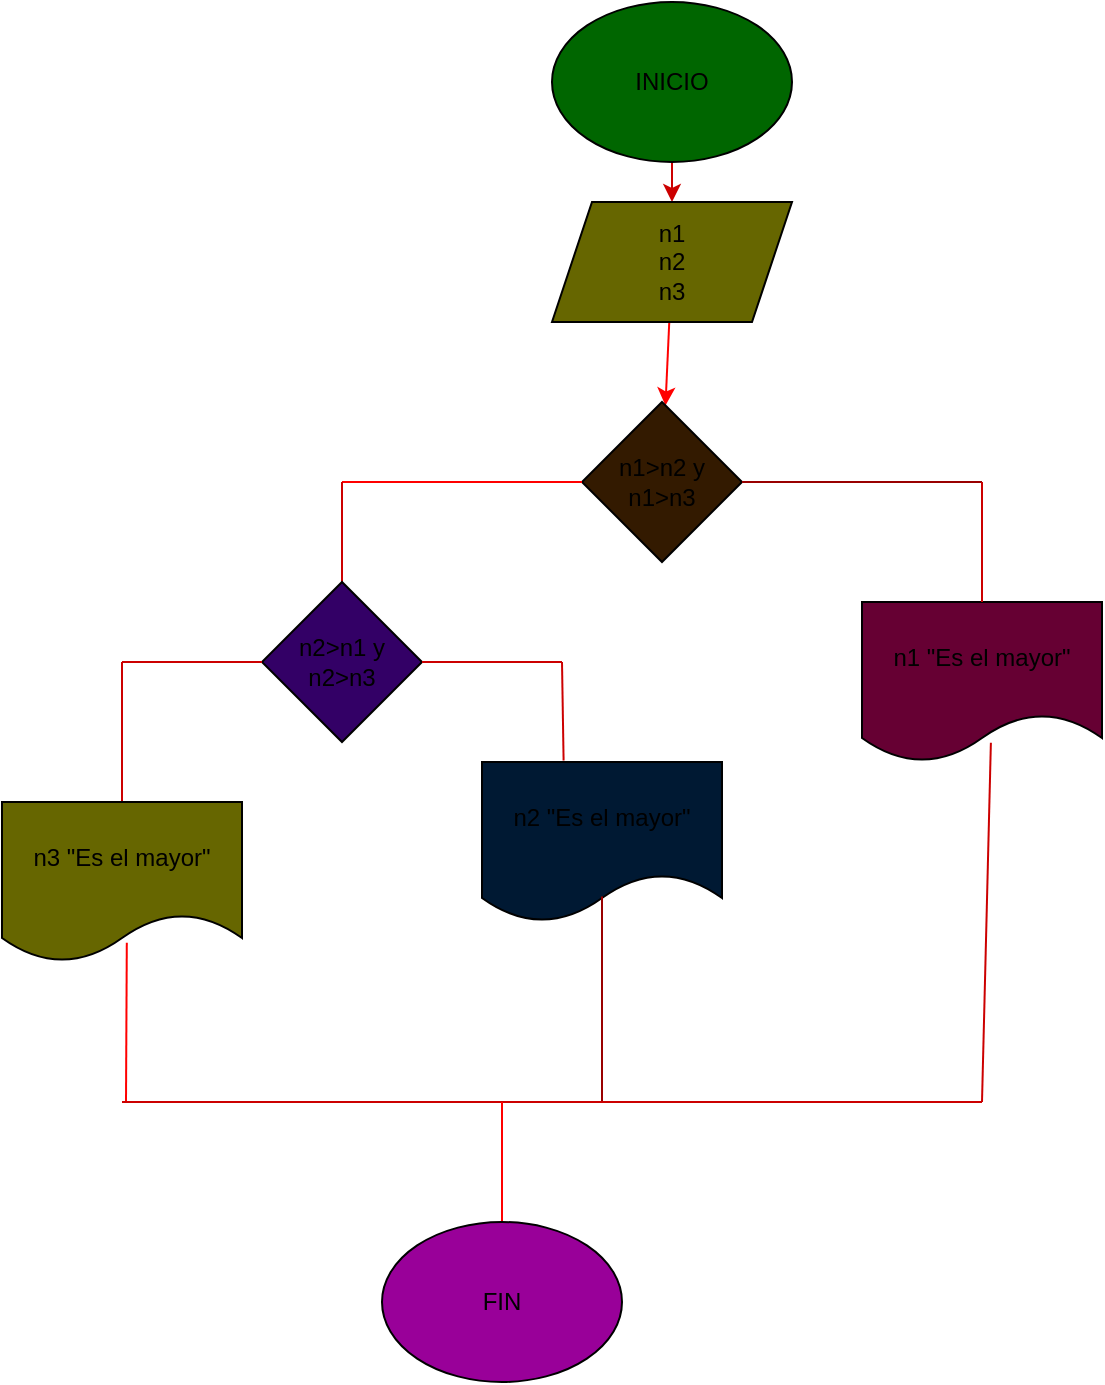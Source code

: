 <mxfile>
    <diagram id="m_zMmPc15LjbaGrJOXDu" name="Page-1">
        <mxGraphModel dx="986" dy="1676" grid="1" gridSize="10" guides="1" tooltips="1" connect="1" arrows="1" fold="1" page="1" pageScale="1" pageWidth="850" pageHeight="1100" math="0" shadow="0">
            <root>
                <mxCell id="0"/>
                <mxCell id="1" parent="0"/>
                <mxCell id="4" value="" style="edgeStyle=none;html=1;strokeColor=#CC0000;" edge="1" parent="1" source="2" target="3">
                    <mxGeometry relative="1" as="geometry"/>
                </mxCell>
                <mxCell id="2" value="INICIO" style="ellipse;whiteSpace=wrap;html=1;fillColor=#006600;" vertex="1" parent="1">
                    <mxGeometry x="365" y="-1080" width="120" height="80" as="geometry"/>
                </mxCell>
                <mxCell id="9" value="" style="edgeStyle=none;html=1;strokeColor=#FF0000;" edge="1" parent="1" source="3" target="8">
                    <mxGeometry relative="1" as="geometry"/>
                </mxCell>
                <mxCell id="3" value="n1&lt;br&gt;n2&lt;br&gt;n3" style="shape=parallelogram;perimeter=parallelogramPerimeter;whiteSpace=wrap;html=1;fixedSize=1;fillColor=#666600;" vertex="1" parent="1">
                    <mxGeometry x="365" y="-980" width="120" height="60" as="geometry"/>
                </mxCell>
                <mxCell id="8" value="n1&amp;gt;n2 y n1&amp;gt;n3" style="rhombus;whiteSpace=wrap;html=1;fillColor=#331A00;" vertex="1" parent="1">
                    <mxGeometry x="380" y="-880" width="80" height="80" as="geometry"/>
                </mxCell>
                <mxCell id="12" value="" style="endArrow=none;html=1;exitX=1;exitY=0.5;exitDx=0;exitDy=0;strokeColor=#990000;" edge="1" parent="1" source="8">
                    <mxGeometry width="50" height="50" relative="1" as="geometry">
                        <mxPoint x="485" y="-810" as="sourcePoint"/>
                        <mxPoint x="580" y="-840" as="targetPoint"/>
                    </mxGeometry>
                </mxCell>
                <mxCell id="14" value="" style="endArrow=none;html=1;entryX=0;entryY=0.5;entryDx=0;entryDy=0;fillColor=#FF3333;strokeColor=#FF0000;" edge="1" parent="1" target="8">
                    <mxGeometry width="50" height="50" relative="1" as="geometry">
                        <mxPoint x="260" y="-840" as="sourcePoint"/>
                        <mxPoint x="330" y="-820" as="targetPoint"/>
                    </mxGeometry>
                </mxCell>
                <mxCell id="43" value="n1 &quot;Es el mayor&quot;" style="shape=document;whiteSpace=wrap;html=1;boundedLbl=1;fillColor=#660033;" vertex="1" parent="1">
                    <mxGeometry x="520" y="-780" width="120" height="80" as="geometry"/>
                </mxCell>
                <mxCell id="44" value="" style="endArrow=none;html=1;exitX=0.5;exitY=0;exitDx=0;exitDy=0;strokeColor=#CC0000;" edge="1" parent="1" source="43">
                    <mxGeometry width="50" height="50" relative="1" as="geometry">
                        <mxPoint x="490" y="-770" as="sourcePoint"/>
                        <mxPoint x="580" y="-840" as="targetPoint"/>
                    </mxGeometry>
                </mxCell>
                <mxCell id="47" value="" style="endArrow=none;html=1;exitX=0;exitY=0.5;exitDx=0;exitDy=0;strokeColor=#CC0000;" edge="1" parent="1" source="50">
                    <mxGeometry width="50" height="50" relative="1" as="geometry">
                        <mxPoint x="260" y="-790" as="sourcePoint"/>
                        <mxPoint x="260" y="-840" as="targetPoint"/>
                    </mxGeometry>
                </mxCell>
                <mxCell id="50" value="n2&amp;gt;n1 y n2&amp;gt;n3" style="rhombus;whiteSpace=wrap;html=1;direction=south;fillColor=#330066;" vertex="1" parent="1">
                    <mxGeometry x="220" y="-790" width="80" height="80" as="geometry"/>
                </mxCell>
                <mxCell id="51" value="" style="endArrow=none;html=1;exitX=0.5;exitY=0;exitDx=0;exitDy=0;strokeColor=#CC0000;" edge="1" parent="1" source="50">
                    <mxGeometry width="50" height="50" relative="1" as="geometry">
                        <mxPoint x="310" y="-750" as="sourcePoint"/>
                        <mxPoint x="370" y="-750" as="targetPoint"/>
                    </mxGeometry>
                </mxCell>
                <mxCell id="52" value="" style="endArrow=none;html=1;exitX=0.34;exitY=-0.01;exitDx=0;exitDy=0;exitPerimeter=0;strokeColor=#CC0000;" edge="1" parent="1" source="53">
                    <mxGeometry width="50" height="50" relative="1" as="geometry">
                        <mxPoint x="370" y="-690" as="sourcePoint"/>
                        <mxPoint x="370" y="-750" as="targetPoint"/>
                    </mxGeometry>
                </mxCell>
                <mxCell id="53" value="n2 &quot;Es el mayor&quot;" style="shape=document;whiteSpace=wrap;html=1;boundedLbl=1;fillColor=#001933;" vertex="1" parent="1">
                    <mxGeometry x="330" y="-700" width="120" height="80" as="geometry"/>
                </mxCell>
                <mxCell id="54" value="" style="endArrow=none;html=1;entryX=0.5;entryY=1;entryDx=0;entryDy=0;fillColor=#CC0000;strokeColor=#CC0000;" edge="1" parent="1" target="50">
                    <mxGeometry width="50" height="50" relative="1" as="geometry">
                        <mxPoint x="150" y="-750" as="sourcePoint"/>
                        <mxPoint x="200" y="-750" as="targetPoint"/>
                    </mxGeometry>
                </mxCell>
                <mxCell id="55" value="" style="endArrow=none;html=1;strokeColor=#CC0000;" edge="1" parent="1" source="56">
                    <mxGeometry width="50" height="50" relative="1" as="geometry">
                        <mxPoint x="150" y="-680" as="sourcePoint"/>
                        <mxPoint x="150" y="-750" as="targetPoint"/>
                    </mxGeometry>
                </mxCell>
                <mxCell id="56" value="n3 &quot;Es el mayor&quot;" style="shape=document;whiteSpace=wrap;html=1;boundedLbl=1;fillColor=#666600;" vertex="1" parent="1">
                    <mxGeometry x="90" y="-680" width="120" height="80" as="geometry"/>
                </mxCell>
                <mxCell id="57" value="" style="endArrow=none;html=1;entryX=0.52;entryY=0.88;entryDx=0;entryDy=0;entryPerimeter=0;strokeColor=#FF0000;" edge="1" parent="1" target="56">
                    <mxGeometry width="50" height="50" relative="1" as="geometry">
                        <mxPoint x="152" y="-530" as="sourcePoint"/>
                        <mxPoint x="180" y="-575" as="targetPoint"/>
                    </mxGeometry>
                </mxCell>
                <mxCell id="58" value="" style="endArrow=none;html=1;entryX=0.5;entryY=0.84;entryDx=0;entryDy=0;entryPerimeter=0;strokeColor=#990000;" edge="1" parent="1" target="53">
                    <mxGeometry width="50" height="50" relative="1" as="geometry">
                        <mxPoint x="390" y="-530" as="sourcePoint"/>
                        <mxPoint x="390" y="-575" as="targetPoint"/>
                    </mxGeometry>
                </mxCell>
                <mxCell id="59" value="" style="endArrow=none;html=1;entryX=0.537;entryY=0.88;entryDx=0;entryDy=0;entryPerimeter=0;strokeColor=#CC0000;" edge="1" parent="1" target="43">
                    <mxGeometry width="50" height="50" relative="1" as="geometry">
                        <mxPoint x="580" y="-530" as="sourcePoint"/>
                        <mxPoint x="590" y="-650" as="targetPoint"/>
                    </mxGeometry>
                </mxCell>
                <mxCell id="60" value="" style="endArrow=none;html=1;strokeColor=#CC0000;" edge="1" parent="1">
                    <mxGeometry width="50" height="50" relative="1" as="geometry">
                        <mxPoint x="150" y="-530" as="sourcePoint"/>
                        <mxPoint x="580" y="-530" as="targetPoint"/>
                    </mxGeometry>
                </mxCell>
                <mxCell id="61" value="" style="endArrow=none;html=1;strokeColor=#FF0000;" edge="1" parent="1" source="62">
                    <mxGeometry width="50" height="50" relative="1" as="geometry">
                        <mxPoint x="340" y="-450" as="sourcePoint"/>
                        <mxPoint x="340" y="-530" as="targetPoint"/>
                    </mxGeometry>
                </mxCell>
                <mxCell id="62" value="FIN" style="ellipse;whiteSpace=wrap;html=1;fillColor=#990099;" vertex="1" parent="1">
                    <mxGeometry x="280" y="-470" width="120" height="80" as="geometry"/>
                </mxCell>
            </root>
        </mxGraphModel>
    </diagram>
</mxfile>